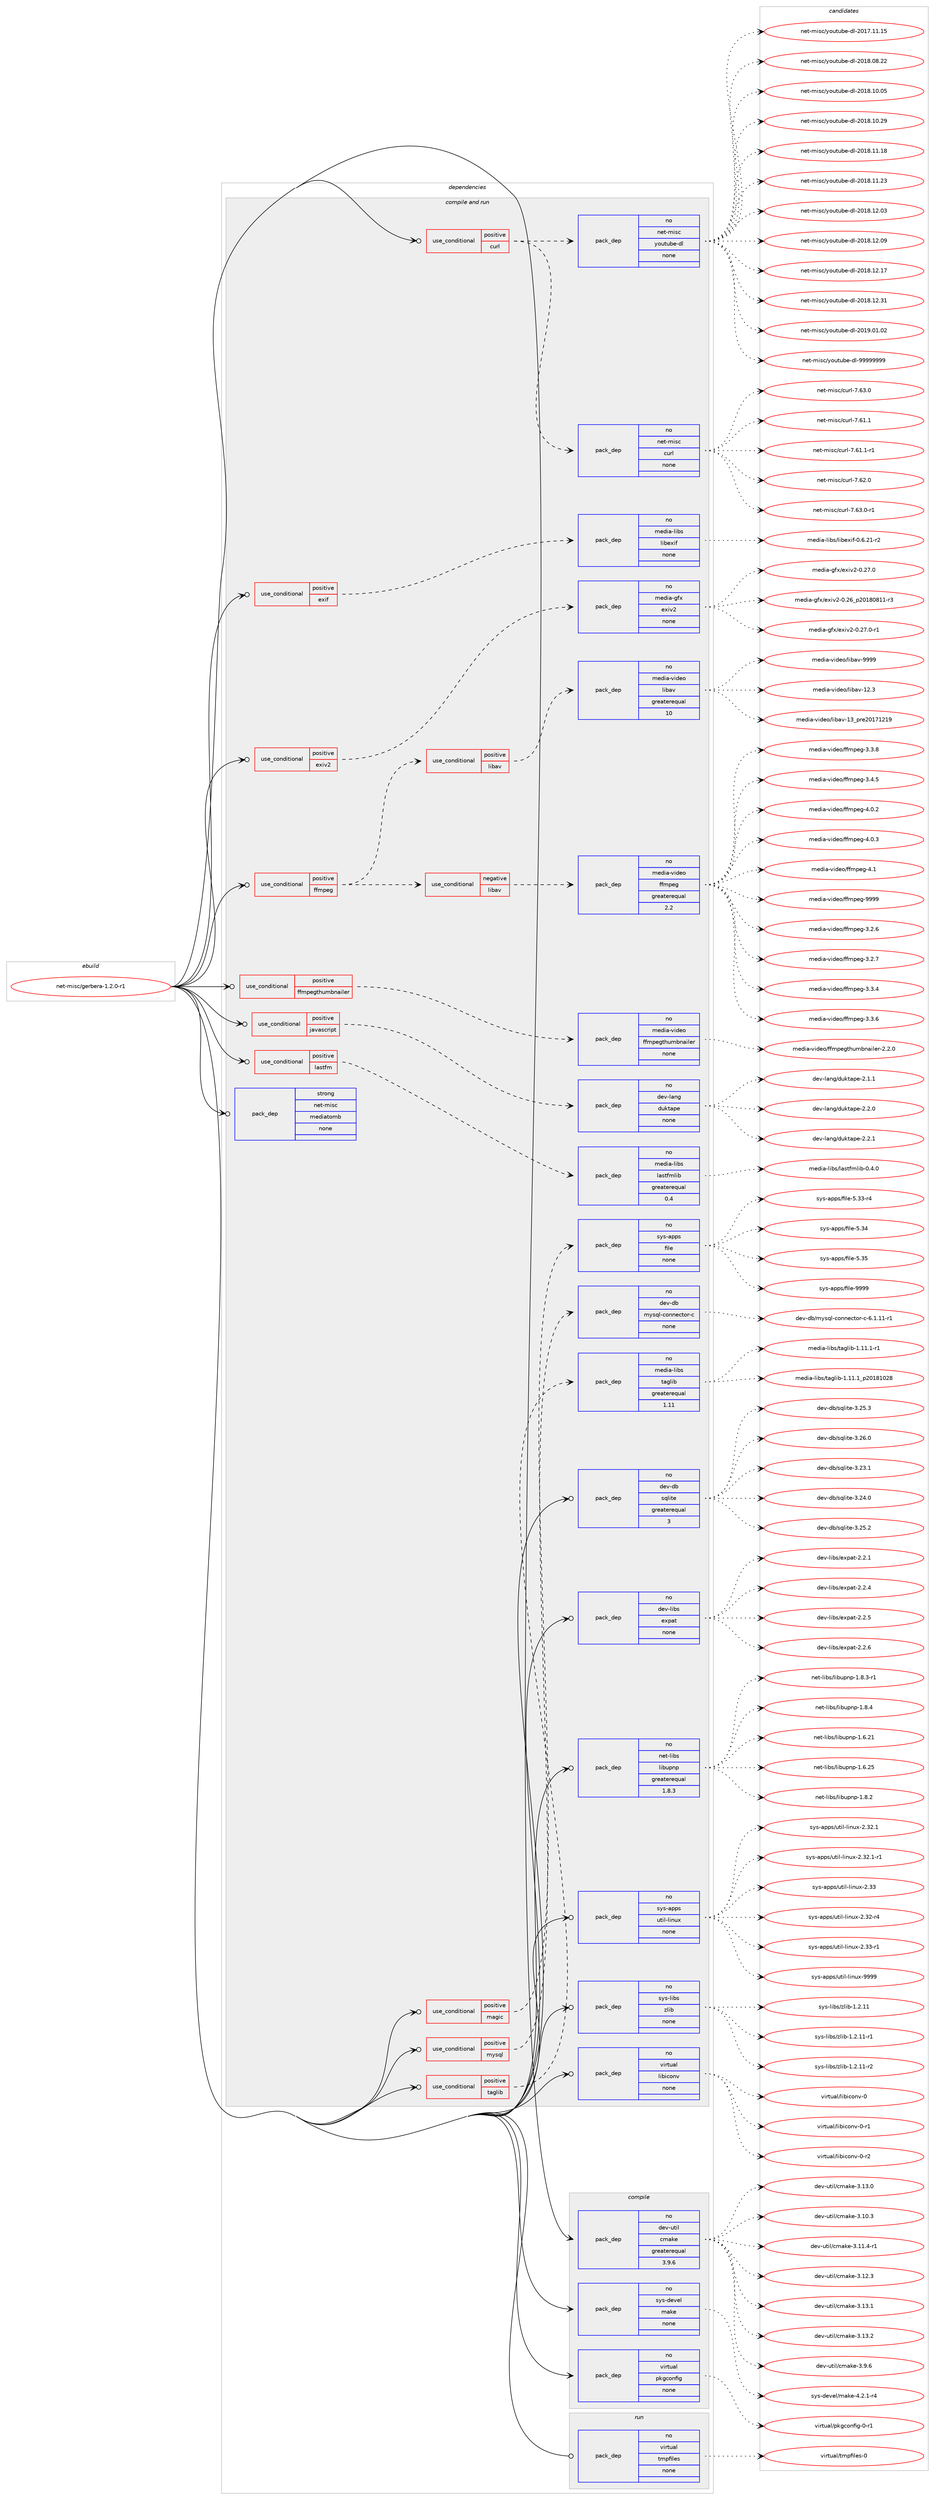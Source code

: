digraph prolog {

# *************
# Graph options
# *************

newrank=true;
concentrate=true;
compound=true;
graph [rankdir=LR,fontname=Helvetica,fontsize=10,ranksep=1.5];#, ranksep=2.5, nodesep=0.2];
edge  [arrowhead=vee];
node  [fontname=Helvetica,fontsize=10];

# **********
# The ebuild
# **********

subgraph cluster_leftcol {
color=gray;
rank=same;
label=<<i>ebuild</i>>;
id [label="net-misc/gerbera-1.2.0-r1", color=red, width=4, href="../net-misc/gerbera-1.2.0-r1.svg"];
}

# ****************
# The dependencies
# ****************

subgraph cluster_midcol {
color=gray;
label=<<i>dependencies</i>>;
subgraph cluster_compile {
fillcolor="#eeeeee";
style=filled;
label=<<i>compile</i>>;
subgraph pack3846 {
dependency4910 [label=<<TABLE BORDER="0" CELLBORDER="1" CELLSPACING="0" CELLPADDING="4" WIDTH="220"><TR><TD ROWSPAN="6" CELLPADDING="30">pack_dep</TD></TR><TR><TD WIDTH="110">no</TD></TR><TR><TD>dev-util</TD></TR><TR><TD>cmake</TD></TR><TR><TD>greaterequal</TD></TR><TR><TD>3.9.6</TD></TR></TABLE>>, shape=none, color=blue];
}
id:e -> dependency4910:w [weight=20,style="solid",arrowhead="vee"];
subgraph pack3847 {
dependency4911 [label=<<TABLE BORDER="0" CELLBORDER="1" CELLSPACING="0" CELLPADDING="4" WIDTH="220"><TR><TD ROWSPAN="6" CELLPADDING="30">pack_dep</TD></TR><TR><TD WIDTH="110">no</TD></TR><TR><TD>sys-devel</TD></TR><TR><TD>make</TD></TR><TR><TD>none</TD></TR><TR><TD></TD></TR></TABLE>>, shape=none, color=blue];
}
id:e -> dependency4911:w [weight=20,style="solid",arrowhead="vee"];
subgraph pack3848 {
dependency4912 [label=<<TABLE BORDER="0" CELLBORDER="1" CELLSPACING="0" CELLPADDING="4" WIDTH="220"><TR><TD ROWSPAN="6" CELLPADDING="30">pack_dep</TD></TR><TR><TD WIDTH="110">no</TD></TR><TR><TD>virtual</TD></TR><TR><TD>pkgconfig</TD></TR><TR><TD>none</TD></TR><TR><TD></TD></TR></TABLE>>, shape=none, color=blue];
}
id:e -> dependency4912:w [weight=20,style="solid",arrowhead="vee"];
}
subgraph cluster_compileandrun {
fillcolor="#eeeeee";
style=filled;
label=<<i>compile and run</i>>;
subgraph cond939 {
dependency4913 [label=<<TABLE BORDER="0" CELLBORDER="1" CELLSPACING="0" CELLPADDING="4"><TR><TD ROWSPAN="3" CELLPADDING="10">use_conditional</TD></TR><TR><TD>positive</TD></TR><TR><TD>curl</TD></TR></TABLE>>, shape=none, color=red];
subgraph pack3849 {
dependency4914 [label=<<TABLE BORDER="0" CELLBORDER="1" CELLSPACING="0" CELLPADDING="4" WIDTH="220"><TR><TD ROWSPAN="6" CELLPADDING="30">pack_dep</TD></TR><TR><TD WIDTH="110">no</TD></TR><TR><TD>net-misc</TD></TR><TR><TD>curl</TD></TR><TR><TD>none</TD></TR><TR><TD></TD></TR></TABLE>>, shape=none, color=blue];
}
dependency4913:e -> dependency4914:w [weight=20,style="dashed",arrowhead="vee"];
subgraph pack3850 {
dependency4915 [label=<<TABLE BORDER="0" CELLBORDER="1" CELLSPACING="0" CELLPADDING="4" WIDTH="220"><TR><TD ROWSPAN="6" CELLPADDING="30">pack_dep</TD></TR><TR><TD WIDTH="110">no</TD></TR><TR><TD>net-misc</TD></TR><TR><TD>youtube-dl</TD></TR><TR><TD>none</TD></TR><TR><TD></TD></TR></TABLE>>, shape=none, color=blue];
}
dependency4913:e -> dependency4915:w [weight=20,style="dashed",arrowhead="vee"];
}
id:e -> dependency4913:w [weight=20,style="solid",arrowhead="odotvee"];
subgraph cond940 {
dependency4916 [label=<<TABLE BORDER="0" CELLBORDER="1" CELLSPACING="0" CELLPADDING="4"><TR><TD ROWSPAN="3" CELLPADDING="10">use_conditional</TD></TR><TR><TD>positive</TD></TR><TR><TD>exif</TD></TR></TABLE>>, shape=none, color=red];
subgraph pack3851 {
dependency4917 [label=<<TABLE BORDER="0" CELLBORDER="1" CELLSPACING="0" CELLPADDING="4" WIDTH="220"><TR><TD ROWSPAN="6" CELLPADDING="30">pack_dep</TD></TR><TR><TD WIDTH="110">no</TD></TR><TR><TD>media-libs</TD></TR><TR><TD>libexif</TD></TR><TR><TD>none</TD></TR><TR><TD></TD></TR></TABLE>>, shape=none, color=blue];
}
dependency4916:e -> dependency4917:w [weight=20,style="dashed",arrowhead="vee"];
}
id:e -> dependency4916:w [weight=20,style="solid",arrowhead="odotvee"];
subgraph cond941 {
dependency4918 [label=<<TABLE BORDER="0" CELLBORDER="1" CELLSPACING="0" CELLPADDING="4"><TR><TD ROWSPAN="3" CELLPADDING="10">use_conditional</TD></TR><TR><TD>positive</TD></TR><TR><TD>exiv2</TD></TR></TABLE>>, shape=none, color=red];
subgraph pack3852 {
dependency4919 [label=<<TABLE BORDER="0" CELLBORDER="1" CELLSPACING="0" CELLPADDING="4" WIDTH="220"><TR><TD ROWSPAN="6" CELLPADDING="30">pack_dep</TD></TR><TR><TD WIDTH="110">no</TD></TR><TR><TD>media-gfx</TD></TR><TR><TD>exiv2</TD></TR><TR><TD>none</TD></TR><TR><TD></TD></TR></TABLE>>, shape=none, color=blue];
}
dependency4918:e -> dependency4919:w [weight=20,style="dashed",arrowhead="vee"];
}
id:e -> dependency4918:w [weight=20,style="solid",arrowhead="odotvee"];
subgraph cond942 {
dependency4920 [label=<<TABLE BORDER="0" CELLBORDER="1" CELLSPACING="0" CELLPADDING="4"><TR><TD ROWSPAN="3" CELLPADDING="10">use_conditional</TD></TR><TR><TD>positive</TD></TR><TR><TD>ffmpeg</TD></TR></TABLE>>, shape=none, color=red];
subgraph cond943 {
dependency4921 [label=<<TABLE BORDER="0" CELLBORDER="1" CELLSPACING="0" CELLPADDING="4"><TR><TD ROWSPAN="3" CELLPADDING="10">use_conditional</TD></TR><TR><TD>positive</TD></TR><TR><TD>libav</TD></TR></TABLE>>, shape=none, color=red];
subgraph pack3853 {
dependency4922 [label=<<TABLE BORDER="0" CELLBORDER="1" CELLSPACING="0" CELLPADDING="4" WIDTH="220"><TR><TD ROWSPAN="6" CELLPADDING="30">pack_dep</TD></TR><TR><TD WIDTH="110">no</TD></TR><TR><TD>media-video</TD></TR><TR><TD>libav</TD></TR><TR><TD>greaterequal</TD></TR><TR><TD>10</TD></TR></TABLE>>, shape=none, color=blue];
}
dependency4921:e -> dependency4922:w [weight=20,style="dashed",arrowhead="vee"];
}
dependency4920:e -> dependency4921:w [weight=20,style="dashed",arrowhead="vee"];
subgraph cond944 {
dependency4923 [label=<<TABLE BORDER="0" CELLBORDER="1" CELLSPACING="0" CELLPADDING="4"><TR><TD ROWSPAN="3" CELLPADDING="10">use_conditional</TD></TR><TR><TD>negative</TD></TR><TR><TD>libav</TD></TR></TABLE>>, shape=none, color=red];
subgraph pack3854 {
dependency4924 [label=<<TABLE BORDER="0" CELLBORDER="1" CELLSPACING="0" CELLPADDING="4" WIDTH="220"><TR><TD ROWSPAN="6" CELLPADDING="30">pack_dep</TD></TR><TR><TD WIDTH="110">no</TD></TR><TR><TD>media-video</TD></TR><TR><TD>ffmpeg</TD></TR><TR><TD>greaterequal</TD></TR><TR><TD>2.2</TD></TR></TABLE>>, shape=none, color=blue];
}
dependency4923:e -> dependency4924:w [weight=20,style="dashed",arrowhead="vee"];
}
dependency4920:e -> dependency4923:w [weight=20,style="dashed",arrowhead="vee"];
}
id:e -> dependency4920:w [weight=20,style="solid",arrowhead="odotvee"];
subgraph cond945 {
dependency4925 [label=<<TABLE BORDER="0" CELLBORDER="1" CELLSPACING="0" CELLPADDING="4"><TR><TD ROWSPAN="3" CELLPADDING="10">use_conditional</TD></TR><TR><TD>positive</TD></TR><TR><TD>ffmpegthumbnailer</TD></TR></TABLE>>, shape=none, color=red];
subgraph pack3855 {
dependency4926 [label=<<TABLE BORDER="0" CELLBORDER="1" CELLSPACING="0" CELLPADDING="4" WIDTH="220"><TR><TD ROWSPAN="6" CELLPADDING="30">pack_dep</TD></TR><TR><TD WIDTH="110">no</TD></TR><TR><TD>media-video</TD></TR><TR><TD>ffmpegthumbnailer</TD></TR><TR><TD>none</TD></TR><TR><TD></TD></TR></TABLE>>, shape=none, color=blue];
}
dependency4925:e -> dependency4926:w [weight=20,style="dashed",arrowhead="vee"];
}
id:e -> dependency4925:w [weight=20,style="solid",arrowhead="odotvee"];
subgraph cond946 {
dependency4927 [label=<<TABLE BORDER="0" CELLBORDER="1" CELLSPACING="0" CELLPADDING="4"><TR><TD ROWSPAN="3" CELLPADDING="10">use_conditional</TD></TR><TR><TD>positive</TD></TR><TR><TD>javascript</TD></TR></TABLE>>, shape=none, color=red];
subgraph pack3856 {
dependency4928 [label=<<TABLE BORDER="0" CELLBORDER="1" CELLSPACING="0" CELLPADDING="4" WIDTH="220"><TR><TD ROWSPAN="6" CELLPADDING="30">pack_dep</TD></TR><TR><TD WIDTH="110">no</TD></TR><TR><TD>dev-lang</TD></TR><TR><TD>duktape</TD></TR><TR><TD>none</TD></TR><TR><TD></TD></TR></TABLE>>, shape=none, color=blue];
}
dependency4927:e -> dependency4928:w [weight=20,style="dashed",arrowhead="vee"];
}
id:e -> dependency4927:w [weight=20,style="solid",arrowhead="odotvee"];
subgraph cond947 {
dependency4929 [label=<<TABLE BORDER="0" CELLBORDER="1" CELLSPACING="0" CELLPADDING="4"><TR><TD ROWSPAN="3" CELLPADDING="10">use_conditional</TD></TR><TR><TD>positive</TD></TR><TR><TD>lastfm</TD></TR></TABLE>>, shape=none, color=red];
subgraph pack3857 {
dependency4930 [label=<<TABLE BORDER="0" CELLBORDER="1" CELLSPACING="0" CELLPADDING="4" WIDTH="220"><TR><TD ROWSPAN="6" CELLPADDING="30">pack_dep</TD></TR><TR><TD WIDTH="110">no</TD></TR><TR><TD>media-libs</TD></TR><TR><TD>lastfmlib</TD></TR><TR><TD>greaterequal</TD></TR><TR><TD>0.4</TD></TR></TABLE>>, shape=none, color=blue];
}
dependency4929:e -> dependency4930:w [weight=20,style="dashed",arrowhead="vee"];
}
id:e -> dependency4929:w [weight=20,style="solid",arrowhead="odotvee"];
subgraph cond948 {
dependency4931 [label=<<TABLE BORDER="0" CELLBORDER="1" CELLSPACING="0" CELLPADDING="4"><TR><TD ROWSPAN="3" CELLPADDING="10">use_conditional</TD></TR><TR><TD>positive</TD></TR><TR><TD>magic</TD></TR></TABLE>>, shape=none, color=red];
subgraph pack3858 {
dependency4932 [label=<<TABLE BORDER="0" CELLBORDER="1" CELLSPACING="0" CELLPADDING="4" WIDTH="220"><TR><TD ROWSPAN="6" CELLPADDING="30">pack_dep</TD></TR><TR><TD WIDTH="110">no</TD></TR><TR><TD>sys-apps</TD></TR><TR><TD>file</TD></TR><TR><TD>none</TD></TR><TR><TD></TD></TR></TABLE>>, shape=none, color=blue];
}
dependency4931:e -> dependency4932:w [weight=20,style="dashed",arrowhead="vee"];
}
id:e -> dependency4931:w [weight=20,style="solid",arrowhead="odotvee"];
subgraph cond949 {
dependency4933 [label=<<TABLE BORDER="0" CELLBORDER="1" CELLSPACING="0" CELLPADDING="4"><TR><TD ROWSPAN="3" CELLPADDING="10">use_conditional</TD></TR><TR><TD>positive</TD></TR><TR><TD>mysql</TD></TR></TABLE>>, shape=none, color=red];
subgraph pack3859 {
dependency4934 [label=<<TABLE BORDER="0" CELLBORDER="1" CELLSPACING="0" CELLPADDING="4" WIDTH="220"><TR><TD ROWSPAN="6" CELLPADDING="30">pack_dep</TD></TR><TR><TD WIDTH="110">no</TD></TR><TR><TD>dev-db</TD></TR><TR><TD>mysql-connector-c</TD></TR><TR><TD>none</TD></TR><TR><TD></TD></TR></TABLE>>, shape=none, color=blue];
}
dependency4933:e -> dependency4934:w [weight=20,style="dashed",arrowhead="vee"];
}
id:e -> dependency4933:w [weight=20,style="solid",arrowhead="odotvee"];
subgraph cond950 {
dependency4935 [label=<<TABLE BORDER="0" CELLBORDER="1" CELLSPACING="0" CELLPADDING="4"><TR><TD ROWSPAN="3" CELLPADDING="10">use_conditional</TD></TR><TR><TD>positive</TD></TR><TR><TD>taglib</TD></TR></TABLE>>, shape=none, color=red];
subgraph pack3860 {
dependency4936 [label=<<TABLE BORDER="0" CELLBORDER="1" CELLSPACING="0" CELLPADDING="4" WIDTH="220"><TR><TD ROWSPAN="6" CELLPADDING="30">pack_dep</TD></TR><TR><TD WIDTH="110">no</TD></TR><TR><TD>media-libs</TD></TR><TR><TD>taglib</TD></TR><TR><TD>greaterequal</TD></TR><TR><TD>1.11</TD></TR></TABLE>>, shape=none, color=blue];
}
dependency4935:e -> dependency4936:w [weight=20,style="dashed",arrowhead="vee"];
}
id:e -> dependency4935:w [weight=20,style="solid",arrowhead="odotvee"];
subgraph pack3861 {
dependency4937 [label=<<TABLE BORDER="0" CELLBORDER="1" CELLSPACING="0" CELLPADDING="4" WIDTH="220"><TR><TD ROWSPAN="6" CELLPADDING="30">pack_dep</TD></TR><TR><TD WIDTH="110">no</TD></TR><TR><TD>dev-db</TD></TR><TR><TD>sqlite</TD></TR><TR><TD>greaterequal</TD></TR><TR><TD>3</TD></TR></TABLE>>, shape=none, color=blue];
}
id:e -> dependency4937:w [weight=20,style="solid",arrowhead="odotvee"];
subgraph pack3862 {
dependency4938 [label=<<TABLE BORDER="0" CELLBORDER="1" CELLSPACING="0" CELLPADDING="4" WIDTH="220"><TR><TD ROWSPAN="6" CELLPADDING="30">pack_dep</TD></TR><TR><TD WIDTH="110">no</TD></TR><TR><TD>dev-libs</TD></TR><TR><TD>expat</TD></TR><TR><TD>none</TD></TR><TR><TD></TD></TR></TABLE>>, shape=none, color=blue];
}
id:e -> dependency4938:w [weight=20,style="solid",arrowhead="odotvee"];
subgraph pack3863 {
dependency4939 [label=<<TABLE BORDER="0" CELLBORDER="1" CELLSPACING="0" CELLPADDING="4" WIDTH="220"><TR><TD ROWSPAN="6" CELLPADDING="30">pack_dep</TD></TR><TR><TD WIDTH="110">no</TD></TR><TR><TD>net-libs</TD></TR><TR><TD>libupnp</TD></TR><TR><TD>greaterequal</TD></TR><TR><TD>1.8.3</TD></TR></TABLE>>, shape=none, color=blue];
}
id:e -> dependency4939:w [weight=20,style="solid",arrowhead="odotvee"];
subgraph pack3864 {
dependency4940 [label=<<TABLE BORDER="0" CELLBORDER="1" CELLSPACING="0" CELLPADDING="4" WIDTH="220"><TR><TD ROWSPAN="6" CELLPADDING="30">pack_dep</TD></TR><TR><TD WIDTH="110">no</TD></TR><TR><TD>sys-apps</TD></TR><TR><TD>util-linux</TD></TR><TR><TD>none</TD></TR><TR><TD></TD></TR></TABLE>>, shape=none, color=blue];
}
id:e -> dependency4940:w [weight=20,style="solid",arrowhead="odotvee"];
subgraph pack3865 {
dependency4941 [label=<<TABLE BORDER="0" CELLBORDER="1" CELLSPACING="0" CELLPADDING="4" WIDTH="220"><TR><TD ROWSPAN="6" CELLPADDING="30">pack_dep</TD></TR><TR><TD WIDTH="110">no</TD></TR><TR><TD>sys-libs</TD></TR><TR><TD>zlib</TD></TR><TR><TD>none</TD></TR><TR><TD></TD></TR></TABLE>>, shape=none, color=blue];
}
id:e -> dependency4941:w [weight=20,style="solid",arrowhead="odotvee"];
subgraph pack3866 {
dependency4942 [label=<<TABLE BORDER="0" CELLBORDER="1" CELLSPACING="0" CELLPADDING="4" WIDTH="220"><TR><TD ROWSPAN="6" CELLPADDING="30">pack_dep</TD></TR><TR><TD WIDTH="110">no</TD></TR><TR><TD>virtual</TD></TR><TR><TD>libiconv</TD></TR><TR><TD>none</TD></TR><TR><TD></TD></TR></TABLE>>, shape=none, color=blue];
}
id:e -> dependency4942:w [weight=20,style="solid",arrowhead="odotvee"];
subgraph pack3867 {
dependency4943 [label=<<TABLE BORDER="0" CELLBORDER="1" CELLSPACING="0" CELLPADDING="4" WIDTH="220"><TR><TD ROWSPAN="6" CELLPADDING="30">pack_dep</TD></TR><TR><TD WIDTH="110">strong</TD></TR><TR><TD>net-misc</TD></TR><TR><TD>mediatomb</TD></TR><TR><TD>none</TD></TR><TR><TD></TD></TR></TABLE>>, shape=none, color=blue];
}
id:e -> dependency4943:w [weight=20,style="solid",arrowhead="odotvee"];
}
subgraph cluster_run {
fillcolor="#eeeeee";
style=filled;
label=<<i>run</i>>;
subgraph pack3868 {
dependency4944 [label=<<TABLE BORDER="0" CELLBORDER="1" CELLSPACING="0" CELLPADDING="4" WIDTH="220"><TR><TD ROWSPAN="6" CELLPADDING="30">pack_dep</TD></TR><TR><TD WIDTH="110">no</TD></TR><TR><TD>virtual</TD></TR><TR><TD>tmpfiles</TD></TR><TR><TD>none</TD></TR><TR><TD></TD></TR></TABLE>>, shape=none, color=blue];
}
id:e -> dependency4944:w [weight=20,style="solid",arrowhead="odot"];
}
}

# **************
# The candidates
# **************

subgraph cluster_choices {
rank=same;
color=gray;
label=<<i>candidates</i>>;

subgraph choice3846 {
color=black;
nodesep=1;
choice1001011184511711610510847991099710710145514649514648 [label="dev-util/cmake-3.13.0", color=red, width=4,href="../dev-util/cmake-3.13.0.svg"];
choice1001011184511711610510847991099710710145514649484651 [label="dev-util/cmake-3.10.3", color=red, width=4,href="../dev-util/cmake-3.10.3.svg"];
choice10010111845117116105108479910997107101455146494946524511449 [label="dev-util/cmake-3.11.4-r1", color=red, width=4,href="../dev-util/cmake-3.11.4-r1.svg"];
choice1001011184511711610510847991099710710145514649504651 [label="dev-util/cmake-3.12.3", color=red, width=4,href="../dev-util/cmake-3.12.3.svg"];
choice1001011184511711610510847991099710710145514649514649 [label="dev-util/cmake-3.13.1", color=red, width=4,href="../dev-util/cmake-3.13.1.svg"];
choice1001011184511711610510847991099710710145514649514650 [label="dev-util/cmake-3.13.2", color=red, width=4,href="../dev-util/cmake-3.13.2.svg"];
choice10010111845117116105108479910997107101455146574654 [label="dev-util/cmake-3.9.6", color=red, width=4,href="../dev-util/cmake-3.9.6.svg"];
dependency4910:e -> choice1001011184511711610510847991099710710145514649514648:w [style=dotted,weight="100"];
dependency4910:e -> choice1001011184511711610510847991099710710145514649484651:w [style=dotted,weight="100"];
dependency4910:e -> choice10010111845117116105108479910997107101455146494946524511449:w [style=dotted,weight="100"];
dependency4910:e -> choice1001011184511711610510847991099710710145514649504651:w [style=dotted,weight="100"];
dependency4910:e -> choice1001011184511711610510847991099710710145514649514649:w [style=dotted,weight="100"];
dependency4910:e -> choice1001011184511711610510847991099710710145514649514650:w [style=dotted,weight="100"];
dependency4910:e -> choice10010111845117116105108479910997107101455146574654:w [style=dotted,weight="100"];
}
subgraph choice3847 {
color=black;
nodesep=1;
choice1151211154510010111810110847109971071014552465046494511452 [label="sys-devel/make-4.2.1-r4", color=red, width=4,href="../sys-devel/make-4.2.1-r4.svg"];
dependency4911:e -> choice1151211154510010111810110847109971071014552465046494511452:w [style=dotted,weight="100"];
}
subgraph choice3848 {
color=black;
nodesep=1;
choice11810511411611797108471121071039911111010210510345484511449 [label="virtual/pkgconfig-0-r1", color=red, width=4,href="../virtual/pkgconfig-0-r1.svg"];
dependency4912:e -> choice11810511411611797108471121071039911111010210510345484511449:w [style=dotted,weight="100"];
}
subgraph choice3849 {
color=black;
nodesep=1;
choice1101011164510910511599479911711410845554654514648 [label="net-misc/curl-7.63.0", color=red, width=4,href="../net-misc/curl-7.63.0.svg"];
choice1101011164510910511599479911711410845554654494649 [label="net-misc/curl-7.61.1", color=red, width=4,href="../net-misc/curl-7.61.1.svg"];
choice11010111645109105115994799117114108455546544946494511449 [label="net-misc/curl-7.61.1-r1", color=red, width=4,href="../net-misc/curl-7.61.1-r1.svg"];
choice1101011164510910511599479911711410845554654504648 [label="net-misc/curl-7.62.0", color=red, width=4,href="../net-misc/curl-7.62.0.svg"];
choice11010111645109105115994799117114108455546545146484511449 [label="net-misc/curl-7.63.0-r1", color=red, width=4,href="../net-misc/curl-7.63.0-r1.svg"];
dependency4914:e -> choice1101011164510910511599479911711410845554654514648:w [style=dotted,weight="100"];
dependency4914:e -> choice1101011164510910511599479911711410845554654494649:w [style=dotted,weight="100"];
dependency4914:e -> choice11010111645109105115994799117114108455546544946494511449:w [style=dotted,weight="100"];
dependency4914:e -> choice1101011164510910511599479911711410845554654504648:w [style=dotted,weight="100"];
dependency4914:e -> choice11010111645109105115994799117114108455546545146484511449:w [style=dotted,weight="100"];
}
subgraph choice3850 {
color=black;
nodesep=1;
choice11010111645109105115994712111111711611798101451001084550484955464949464953 [label="net-misc/youtube-dl-2017.11.15", color=red, width=4,href="../net-misc/youtube-dl-2017.11.15.svg"];
choice11010111645109105115994712111111711611798101451001084550484956464856465050 [label="net-misc/youtube-dl-2018.08.22", color=red, width=4,href="../net-misc/youtube-dl-2018.08.22.svg"];
choice11010111645109105115994712111111711611798101451001084550484956464948464853 [label="net-misc/youtube-dl-2018.10.05", color=red, width=4,href="../net-misc/youtube-dl-2018.10.05.svg"];
choice11010111645109105115994712111111711611798101451001084550484956464948465057 [label="net-misc/youtube-dl-2018.10.29", color=red, width=4,href="../net-misc/youtube-dl-2018.10.29.svg"];
choice11010111645109105115994712111111711611798101451001084550484956464949464956 [label="net-misc/youtube-dl-2018.11.18", color=red, width=4,href="../net-misc/youtube-dl-2018.11.18.svg"];
choice11010111645109105115994712111111711611798101451001084550484956464949465051 [label="net-misc/youtube-dl-2018.11.23", color=red, width=4,href="../net-misc/youtube-dl-2018.11.23.svg"];
choice11010111645109105115994712111111711611798101451001084550484956464950464851 [label="net-misc/youtube-dl-2018.12.03", color=red, width=4,href="../net-misc/youtube-dl-2018.12.03.svg"];
choice11010111645109105115994712111111711611798101451001084550484956464950464857 [label="net-misc/youtube-dl-2018.12.09", color=red, width=4,href="../net-misc/youtube-dl-2018.12.09.svg"];
choice11010111645109105115994712111111711611798101451001084550484956464950464955 [label="net-misc/youtube-dl-2018.12.17", color=red, width=4,href="../net-misc/youtube-dl-2018.12.17.svg"];
choice11010111645109105115994712111111711611798101451001084550484956464950465149 [label="net-misc/youtube-dl-2018.12.31", color=red, width=4,href="../net-misc/youtube-dl-2018.12.31.svg"];
choice11010111645109105115994712111111711611798101451001084550484957464849464850 [label="net-misc/youtube-dl-2019.01.02", color=red, width=4,href="../net-misc/youtube-dl-2019.01.02.svg"];
choice1101011164510910511599471211111171161179810145100108455757575757575757 [label="net-misc/youtube-dl-99999999", color=red, width=4,href="../net-misc/youtube-dl-99999999.svg"];
dependency4915:e -> choice11010111645109105115994712111111711611798101451001084550484955464949464953:w [style=dotted,weight="100"];
dependency4915:e -> choice11010111645109105115994712111111711611798101451001084550484956464856465050:w [style=dotted,weight="100"];
dependency4915:e -> choice11010111645109105115994712111111711611798101451001084550484956464948464853:w [style=dotted,weight="100"];
dependency4915:e -> choice11010111645109105115994712111111711611798101451001084550484956464948465057:w [style=dotted,weight="100"];
dependency4915:e -> choice11010111645109105115994712111111711611798101451001084550484956464949464956:w [style=dotted,weight="100"];
dependency4915:e -> choice11010111645109105115994712111111711611798101451001084550484956464949465051:w [style=dotted,weight="100"];
dependency4915:e -> choice11010111645109105115994712111111711611798101451001084550484956464950464851:w [style=dotted,weight="100"];
dependency4915:e -> choice11010111645109105115994712111111711611798101451001084550484956464950464857:w [style=dotted,weight="100"];
dependency4915:e -> choice11010111645109105115994712111111711611798101451001084550484956464950464955:w [style=dotted,weight="100"];
dependency4915:e -> choice11010111645109105115994712111111711611798101451001084550484956464950465149:w [style=dotted,weight="100"];
dependency4915:e -> choice11010111645109105115994712111111711611798101451001084550484957464849464850:w [style=dotted,weight="100"];
dependency4915:e -> choice1101011164510910511599471211111171161179810145100108455757575757575757:w [style=dotted,weight="100"];
}
subgraph choice3851 {
color=black;
nodesep=1;
choice1091011001059745108105981154710810598101120105102454846544650494511450 [label="media-libs/libexif-0.6.21-r2", color=red, width=4,href="../media-libs/libexif-0.6.21-r2.svg"];
dependency4917:e -> choice1091011001059745108105981154710810598101120105102454846544650494511450:w [style=dotted,weight="100"];
}
subgraph choice3852 {
color=black;
nodesep=1;
choice1091011001059745103102120471011201051185045484650554648 [label="media-gfx/exiv2-0.27.0", color=red, width=4,href="../media-gfx/exiv2-0.27.0.svg"];
choice1091011001059745103102120471011201051185045484650549511250484956485649494511451 [label="media-gfx/exiv2-0.26_p20180811-r3", color=red, width=4,href="../media-gfx/exiv2-0.26_p20180811-r3.svg"];
choice10910110010597451031021204710112010511850454846505546484511449 [label="media-gfx/exiv2-0.27.0-r1", color=red, width=4,href="../media-gfx/exiv2-0.27.0-r1.svg"];
dependency4919:e -> choice1091011001059745103102120471011201051185045484650554648:w [style=dotted,weight="100"];
dependency4919:e -> choice1091011001059745103102120471011201051185045484650549511250484956485649494511451:w [style=dotted,weight="100"];
dependency4919:e -> choice10910110010597451031021204710112010511850454846505546484511449:w [style=dotted,weight="100"];
}
subgraph choice3853 {
color=black;
nodesep=1;
choice10910110010597451181051001011114710810598971184549504651 [label="media-video/libav-12.3", color=red, width=4,href="../media-video/libav-12.3.svg"];
choice1091011001059745118105100101111471081059897118454951951121141015048495549504957 [label="media-video/libav-13_pre20171219", color=red, width=4,href="../media-video/libav-13_pre20171219.svg"];
choice10910110010597451181051001011114710810598971184557575757 [label="media-video/libav-9999", color=red, width=4,href="../media-video/libav-9999.svg"];
dependency4922:e -> choice10910110010597451181051001011114710810598971184549504651:w [style=dotted,weight="100"];
dependency4922:e -> choice1091011001059745118105100101111471081059897118454951951121141015048495549504957:w [style=dotted,weight="100"];
dependency4922:e -> choice10910110010597451181051001011114710810598971184557575757:w [style=dotted,weight="100"];
}
subgraph choice3854 {
color=black;
nodesep=1;
choice109101100105974511810510010111147102102109112101103455146504654 [label="media-video/ffmpeg-3.2.6", color=red, width=4,href="../media-video/ffmpeg-3.2.6.svg"];
choice109101100105974511810510010111147102102109112101103455146504655 [label="media-video/ffmpeg-3.2.7", color=red, width=4,href="../media-video/ffmpeg-3.2.7.svg"];
choice109101100105974511810510010111147102102109112101103455146514652 [label="media-video/ffmpeg-3.3.4", color=red, width=4,href="../media-video/ffmpeg-3.3.4.svg"];
choice109101100105974511810510010111147102102109112101103455146514654 [label="media-video/ffmpeg-3.3.6", color=red, width=4,href="../media-video/ffmpeg-3.3.6.svg"];
choice109101100105974511810510010111147102102109112101103455146514656 [label="media-video/ffmpeg-3.3.8", color=red, width=4,href="../media-video/ffmpeg-3.3.8.svg"];
choice109101100105974511810510010111147102102109112101103455146524653 [label="media-video/ffmpeg-3.4.5", color=red, width=4,href="../media-video/ffmpeg-3.4.5.svg"];
choice109101100105974511810510010111147102102109112101103455246484650 [label="media-video/ffmpeg-4.0.2", color=red, width=4,href="../media-video/ffmpeg-4.0.2.svg"];
choice109101100105974511810510010111147102102109112101103455246484651 [label="media-video/ffmpeg-4.0.3", color=red, width=4,href="../media-video/ffmpeg-4.0.3.svg"];
choice10910110010597451181051001011114710210210911210110345524649 [label="media-video/ffmpeg-4.1", color=red, width=4,href="../media-video/ffmpeg-4.1.svg"];
choice1091011001059745118105100101111471021021091121011034557575757 [label="media-video/ffmpeg-9999", color=red, width=4,href="../media-video/ffmpeg-9999.svg"];
dependency4924:e -> choice109101100105974511810510010111147102102109112101103455146504654:w [style=dotted,weight="100"];
dependency4924:e -> choice109101100105974511810510010111147102102109112101103455146504655:w [style=dotted,weight="100"];
dependency4924:e -> choice109101100105974511810510010111147102102109112101103455146514652:w [style=dotted,weight="100"];
dependency4924:e -> choice109101100105974511810510010111147102102109112101103455146514654:w [style=dotted,weight="100"];
dependency4924:e -> choice109101100105974511810510010111147102102109112101103455146514656:w [style=dotted,weight="100"];
dependency4924:e -> choice109101100105974511810510010111147102102109112101103455146524653:w [style=dotted,weight="100"];
dependency4924:e -> choice109101100105974511810510010111147102102109112101103455246484650:w [style=dotted,weight="100"];
dependency4924:e -> choice109101100105974511810510010111147102102109112101103455246484651:w [style=dotted,weight="100"];
dependency4924:e -> choice10910110010597451181051001011114710210210911210110345524649:w [style=dotted,weight="100"];
dependency4924:e -> choice1091011001059745118105100101111471021021091121011034557575757:w [style=dotted,weight="100"];
}
subgraph choice3855 {
color=black;
nodesep=1;
choice1091011001059745118105100101111471021021091121011031161041171099811097105108101114455046504648 [label="media-video/ffmpegthumbnailer-2.2.0", color=red, width=4,href="../media-video/ffmpegthumbnailer-2.2.0.svg"];
dependency4926:e -> choice1091011001059745118105100101111471021021091121011031161041171099811097105108101114455046504648:w [style=dotted,weight="100"];
}
subgraph choice3856 {
color=black;
nodesep=1;
choice10010111845108971101034710011710711697112101455046494649 [label="dev-lang/duktape-2.1.1", color=red, width=4,href="../dev-lang/duktape-2.1.1.svg"];
choice10010111845108971101034710011710711697112101455046504648 [label="dev-lang/duktape-2.2.0", color=red, width=4,href="../dev-lang/duktape-2.2.0.svg"];
choice10010111845108971101034710011710711697112101455046504649 [label="dev-lang/duktape-2.2.1", color=red, width=4,href="../dev-lang/duktape-2.2.1.svg"];
dependency4928:e -> choice10010111845108971101034710011710711697112101455046494649:w [style=dotted,weight="100"];
dependency4928:e -> choice10010111845108971101034710011710711697112101455046504648:w [style=dotted,weight="100"];
dependency4928:e -> choice10010111845108971101034710011710711697112101455046504649:w [style=dotted,weight="100"];
}
subgraph choice3857 {
color=black;
nodesep=1;
choice109101100105974510810598115471089711511610210910810598454846524648 [label="media-libs/lastfmlib-0.4.0", color=red, width=4,href="../media-libs/lastfmlib-0.4.0.svg"];
dependency4930:e -> choice109101100105974510810598115471089711511610210910810598454846524648:w [style=dotted,weight="100"];
}
subgraph choice3858 {
color=black;
nodesep=1;
choice11512111545971121121154710210510810145534651514511452 [label="sys-apps/file-5.33-r4", color=red, width=4,href="../sys-apps/file-5.33-r4.svg"];
choice1151211154597112112115471021051081014553465152 [label="sys-apps/file-5.34", color=red, width=4,href="../sys-apps/file-5.34.svg"];
choice1151211154597112112115471021051081014553465153 [label="sys-apps/file-5.35", color=red, width=4,href="../sys-apps/file-5.35.svg"];
choice1151211154597112112115471021051081014557575757 [label="sys-apps/file-9999", color=red, width=4,href="../sys-apps/file-9999.svg"];
dependency4932:e -> choice11512111545971121121154710210510810145534651514511452:w [style=dotted,weight="100"];
dependency4932:e -> choice1151211154597112112115471021051081014553465152:w [style=dotted,weight="100"];
dependency4932:e -> choice1151211154597112112115471021051081014553465153:w [style=dotted,weight="100"];
dependency4932:e -> choice1151211154597112112115471021051081014557575757:w [style=dotted,weight="100"];
}
subgraph choice3859 {
color=black;
nodesep=1;
choice1001011184510098471091211151131084599111110110101991161111144599455446494649494511449 [label="dev-db/mysql-connector-c-6.1.11-r1", color=red, width=4,href="../dev-db/mysql-connector-c-6.1.11-r1.svg"];
dependency4934:e -> choice1001011184510098471091211151131084599111110110101991161111144599455446494649494511449:w [style=dotted,weight="100"];
}
subgraph choice3860 {
color=black;
nodesep=1;
choice109101100105974510810598115471169710310810598454946494946494511449 [label="media-libs/taglib-1.11.1-r1", color=red, width=4,href="../media-libs/taglib-1.11.1-r1.svg"];
choice10910110010597451081059811547116971031081059845494649494649951125048495649485056 [label="media-libs/taglib-1.11.1_p20181028", color=red, width=4,href="../media-libs/taglib-1.11.1_p20181028.svg"];
dependency4936:e -> choice109101100105974510810598115471169710310810598454946494946494511449:w [style=dotted,weight="100"];
dependency4936:e -> choice10910110010597451081059811547116971031081059845494649494649951125048495649485056:w [style=dotted,weight="100"];
}
subgraph choice3861 {
color=black;
nodesep=1;
choice10010111845100984711511310810511610145514650514649 [label="dev-db/sqlite-3.23.1", color=red, width=4,href="../dev-db/sqlite-3.23.1.svg"];
choice10010111845100984711511310810511610145514650524648 [label="dev-db/sqlite-3.24.0", color=red, width=4,href="../dev-db/sqlite-3.24.0.svg"];
choice10010111845100984711511310810511610145514650534650 [label="dev-db/sqlite-3.25.2", color=red, width=4,href="../dev-db/sqlite-3.25.2.svg"];
choice10010111845100984711511310810511610145514650534651 [label="dev-db/sqlite-3.25.3", color=red, width=4,href="../dev-db/sqlite-3.25.3.svg"];
choice10010111845100984711511310810511610145514650544648 [label="dev-db/sqlite-3.26.0", color=red, width=4,href="../dev-db/sqlite-3.26.0.svg"];
dependency4937:e -> choice10010111845100984711511310810511610145514650514649:w [style=dotted,weight="100"];
dependency4937:e -> choice10010111845100984711511310810511610145514650524648:w [style=dotted,weight="100"];
dependency4937:e -> choice10010111845100984711511310810511610145514650534650:w [style=dotted,weight="100"];
dependency4937:e -> choice10010111845100984711511310810511610145514650534651:w [style=dotted,weight="100"];
dependency4937:e -> choice10010111845100984711511310810511610145514650544648:w [style=dotted,weight="100"];
}
subgraph choice3862 {
color=black;
nodesep=1;
choice10010111845108105981154710112011297116455046504649 [label="dev-libs/expat-2.2.1", color=red, width=4,href="../dev-libs/expat-2.2.1.svg"];
choice10010111845108105981154710112011297116455046504652 [label="dev-libs/expat-2.2.4", color=red, width=4,href="../dev-libs/expat-2.2.4.svg"];
choice10010111845108105981154710112011297116455046504653 [label="dev-libs/expat-2.2.5", color=red, width=4,href="../dev-libs/expat-2.2.5.svg"];
choice10010111845108105981154710112011297116455046504654 [label="dev-libs/expat-2.2.6", color=red, width=4,href="../dev-libs/expat-2.2.6.svg"];
dependency4938:e -> choice10010111845108105981154710112011297116455046504649:w [style=dotted,weight="100"];
dependency4938:e -> choice10010111845108105981154710112011297116455046504652:w [style=dotted,weight="100"];
dependency4938:e -> choice10010111845108105981154710112011297116455046504653:w [style=dotted,weight="100"];
dependency4938:e -> choice10010111845108105981154710112011297116455046504654:w [style=dotted,weight="100"];
}
subgraph choice3863 {
color=black;
nodesep=1;
choice1101011164510810598115471081059811711211011245494654465049 [label="net-libs/libupnp-1.6.21", color=red, width=4,href="../net-libs/libupnp-1.6.21.svg"];
choice1101011164510810598115471081059811711211011245494654465053 [label="net-libs/libupnp-1.6.25", color=red, width=4,href="../net-libs/libupnp-1.6.25.svg"];
choice11010111645108105981154710810598117112110112454946564650 [label="net-libs/libupnp-1.8.2", color=red, width=4,href="../net-libs/libupnp-1.8.2.svg"];
choice110101116451081059811547108105981171121101124549465646514511449 [label="net-libs/libupnp-1.8.3-r1", color=red, width=4,href="../net-libs/libupnp-1.8.3-r1.svg"];
choice11010111645108105981154710810598117112110112454946564652 [label="net-libs/libupnp-1.8.4", color=red, width=4,href="../net-libs/libupnp-1.8.4.svg"];
dependency4939:e -> choice1101011164510810598115471081059811711211011245494654465049:w [style=dotted,weight="100"];
dependency4939:e -> choice1101011164510810598115471081059811711211011245494654465053:w [style=dotted,weight="100"];
dependency4939:e -> choice11010111645108105981154710810598117112110112454946564650:w [style=dotted,weight="100"];
dependency4939:e -> choice110101116451081059811547108105981171121101124549465646514511449:w [style=dotted,weight="100"];
dependency4939:e -> choice11010111645108105981154710810598117112110112454946564652:w [style=dotted,weight="100"];
}
subgraph choice3864 {
color=black;
nodesep=1;
choice1151211154597112112115471171161051084510810511011712045504651504649 [label="sys-apps/util-linux-2.32.1", color=red, width=4,href="../sys-apps/util-linux-2.32.1.svg"];
choice11512111545971121121154711711610510845108105110117120455046515046494511449 [label="sys-apps/util-linux-2.32.1-r1", color=red, width=4,href="../sys-apps/util-linux-2.32.1-r1.svg"];
choice115121115459711211211547117116105108451081051101171204550465151 [label="sys-apps/util-linux-2.33", color=red, width=4,href="../sys-apps/util-linux-2.33.svg"];
choice1151211154597112112115471171161051084510810511011712045504651504511452 [label="sys-apps/util-linux-2.32-r4", color=red, width=4,href="../sys-apps/util-linux-2.32-r4.svg"];
choice1151211154597112112115471171161051084510810511011712045504651514511449 [label="sys-apps/util-linux-2.33-r1", color=red, width=4,href="../sys-apps/util-linux-2.33-r1.svg"];
choice115121115459711211211547117116105108451081051101171204557575757 [label="sys-apps/util-linux-9999", color=red, width=4,href="../sys-apps/util-linux-9999.svg"];
dependency4940:e -> choice1151211154597112112115471171161051084510810511011712045504651504649:w [style=dotted,weight="100"];
dependency4940:e -> choice11512111545971121121154711711610510845108105110117120455046515046494511449:w [style=dotted,weight="100"];
dependency4940:e -> choice115121115459711211211547117116105108451081051101171204550465151:w [style=dotted,weight="100"];
dependency4940:e -> choice1151211154597112112115471171161051084510810511011712045504651504511452:w [style=dotted,weight="100"];
dependency4940:e -> choice1151211154597112112115471171161051084510810511011712045504651514511449:w [style=dotted,weight="100"];
dependency4940:e -> choice115121115459711211211547117116105108451081051101171204557575757:w [style=dotted,weight="100"];
}
subgraph choice3865 {
color=black;
nodesep=1;
choice1151211154510810598115471221081059845494650464949 [label="sys-libs/zlib-1.2.11", color=red, width=4,href="../sys-libs/zlib-1.2.11.svg"];
choice11512111545108105981154712210810598454946504649494511449 [label="sys-libs/zlib-1.2.11-r1", color=red, width=4,href="../sys-libs/zlib-1.2.11-r1.svg"];
choice11512111545108105981154712210810598454946504649494511450 [label="sys-libs/zlib-1.2.11-r2", color=red, width=4,href="../sys-libs/zlib-1.2.11-r2.svg"];
dependency4941:e -> choice1151211154510810598115471221081059845494650464949:w [style=dotted,weight="100"];
dependency4941:e -> choice11512111545108105981154712210810598454946504649494511449:w [style=dotted,weight="100"];
dependency4941:e -> choice11512111545108105981154712210810598454946504649494511450:w [style=dotted,weight="100"];
}
subgraph choice3866 {
color=black;
nodesep=1;
choice118105114116117971084710810598105991111101184548 [label="virtual/libiconv-0", color=red, width=4,href="../virtual/libiconv-0.svg"];
choice1181051141161179710847108105981059911111011845484511449 [label="virtual/libiconv-0-r1", color=red, width=4,href="../virtual/libiconv-0-r1.svg"];
choice1181051141161179710847108105981059911111011845484511450 [label="virtual/libiconv-0-r2", color=red, width=4,href="../virtual/libiconv-0-r2.svg"];
dependency4942:e -> choice118105114116117971084710810598105991111101184548:w [style=dotted,weight="100"];
dependency4942:e -> choice1181051141161179710847108105981059911111011845484511449:w [style=dotted,weight="100"];
dependency4942:e -> choice1181051141161179710847108105981059911111011845484511450:w [style=dotted,weight="100"];
}
subgraph choice3867 {
color=black;
nodesep=1;
}
subgraph choice3868 {
color=black;
nodesep=1;
choice11810511411611797108471161091121021051081011154548 [label="virtual/tmpfiles-0", color=red, width=4,href="../virtual/tmpfiles-0.svg"];
dependency4944:e -> choice11810511411611797108471161091121021051081011154548:w [style=dotted,weight="100"];
}
}

}
